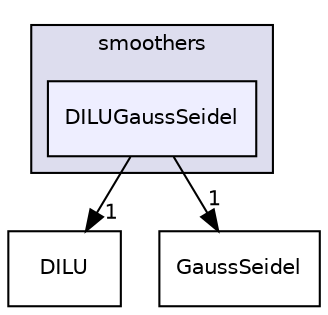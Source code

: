digraph "src/OpenFOAM/matrices/lduMatrix/smoothers/DILUGaussSeidel" {
  bgcolor=transparent;
  compound=true
  node [ fontsize="10", fontname="Helvetica"];
  edge [ labelfontsize="10", labelfontname="Helvetica"];
  subgraph clusterdir_27bacb8e19b5862d96d869422b2be03b {
    graph [ bgcolor="#ddddee", pencolor="black", label="smoothers" fontname="Helvetica", fontsize="10", URL="dir_27bacb8e19b5862d96d869422b2be03b.html"]
  dir_585e7fc14d874ef807785d1f86dd7d40 [shape=box, label="DILUGaussSeidel", style="filled", fillcolor="#eeeeff", pencolor="black", URL="dir_585e7fc14d874ef807785d1f86dd7d40.html"];
  }
  dir_88d102eae200c8daed19b189b42c3701 [shape=box label="DILU" URL="dir_88d102eae200c8daed19b189b42c3701.html"];
  dir_5e89c184c4a835c9e0c07194ae237305 [shape=box label="GaussSeidel" URL="dir_5e89c184c4a835c9e0c07194ae237305.html"];
  dir_585e7fc14d874ef807785d1f86dd7d40->dir_88d102eae200c8daed19b189b42c3701 [headlabel="1", labeldistance=1.5 headhref="dir_002156_002155.html"];
  dir_585e7fc14d874ef807785d1f86dd7d40->dir_5e89c184c4a835c9e0c07194ae237305 [headlabel="1", labeldistance=1.5 headhref="dir_002156_002158.html"];
}

